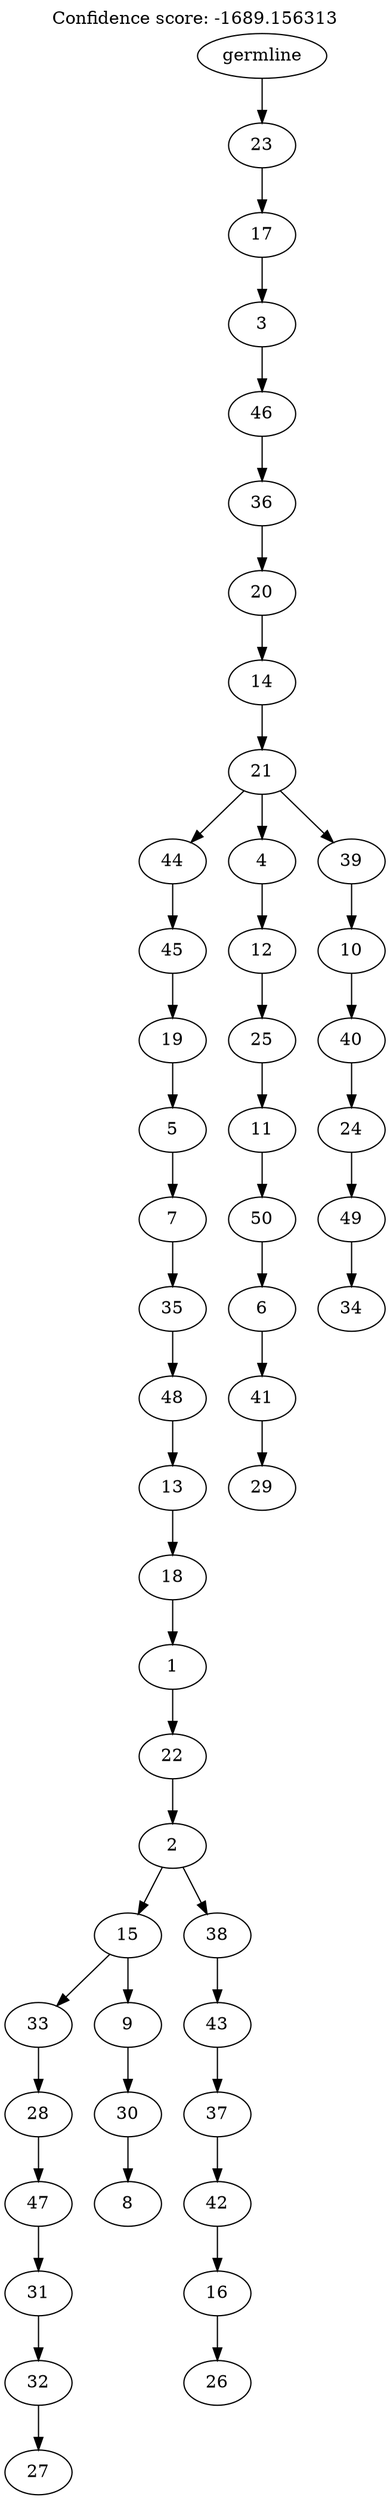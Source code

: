 digraph g {
	"49" -> "50";
	"50" [label="27"];
	"48" -> "49";
	"49" [label="32"];
	"47" -> "48";
	"48" [label="31"];
	"46" -> "47";
	"47" [label="47"];
	"45" -> "46";
	"46" [label="28"];
	"43" -> "44";
	"44" [label="8"];
	"42" -> "43";
	"43" [label="30"];
	"41" -> "42";
	"42" [label="9"];
	"41" -> "45";
	"45" [label="33"];
	"39" -> "40";
	"40" [label="26"];
	"38" -> "39";
	"39" [label="16"];
	"37" -> "38";
	"38" [label="42"];
	"36" -> "37";
	"37" [label="37"];
	"35" -> "36";
	"36" [label="43"];
	"34" -> "35";
	"35" [label="38"];
	"34" -> "41";
	"41" [label="15"];
	"33" -> "34";
	"34" [label="2"];
	"32" -> "33";
	"33" [label="22"];
	"31" -> "32";
	"32" [label="1"];
	"30" -> "31";
	"31" [label="18"];
	"29" -> "30";
	"30" [label="13"];
	"28" -> "29";
	"29" [label="48"];
	"27" -> "28";
	"28" [label="35"];
	"26" -> "27";
	"27" [label="7"];
	"25" -> "26";
	"26" [label="5"];
	"24" -> "25";
	"25" [label="19"];
	"23" -> "24";
	"24" [label="45"];
	"21" -> "22";
	"22" [label="29"];
	"20" -> "21";
	"21" [label="41"];
	"19" -> "20";
	"20" [label="6"];
	"18" -> "19";
	"19" [label="50"];
	"17" -> "18";
	"18" [label="11"];
	"16" -> "17";
	"17" [label="25"];
	"15" -> "16";
	"16" [label="12"];
	"13" -> "14";
	"14" [label="34"];
	"12" -> "13";
	"13" [label="49"];
	"11" -> "12";
	"12" [label="24"];
	"10" -> "11";
	"11" [label="40"];
	"9" -> "10";
	"10" [label="10"];
	"8" -> "9";
	"9" [label="39"];
	"8" -> "15";
	"15" [label="4"];
	"8" -> "23";
	"23" [label="44"];
	"7" -> "8";
	"8" [label="21"];
	"6" -> "7";
	"7" [label="14"];
	"5" -> "6";
	"6" [label="20"];
	"4" -> "5";
	"5" [label="36"];
	"3" -> "4";
	"4" [label="46"];
	"2" -> "3";
	"3" [label="3"];
	"1" -> "2";
	"2" [label="17"];
	"0" -> "1";
	"1" [label="23"];
	"0" [label="germline"];
	labelloc="t";
	label="Confidence score: -1689.156313";
}
